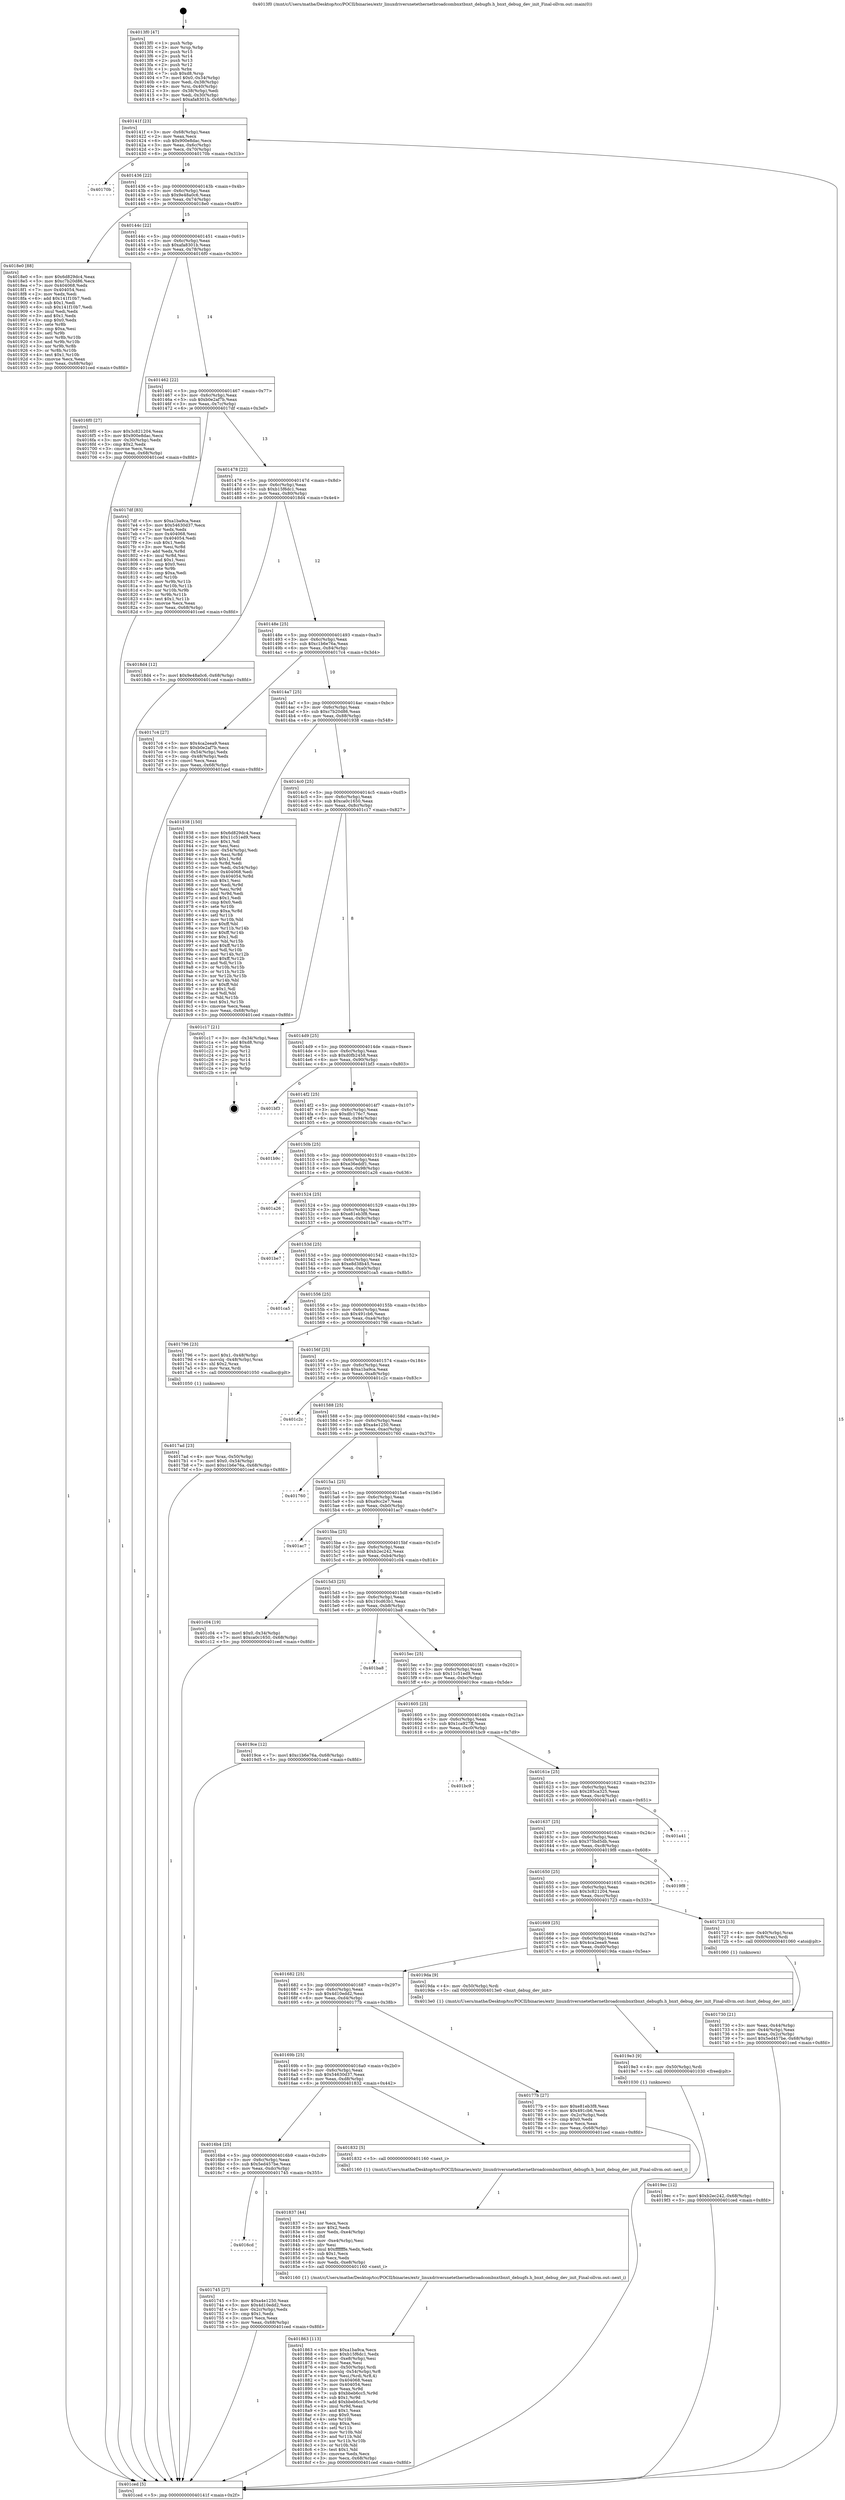 digraph "0x4013f0" {
  label = "0x4013f0 (/mnt/c/Users/mathe/Desktop/tcc/POCII/binaries/extr_linuxdriversnetethernetbroadcombnxtbnxt_debugfs.h_bnxt_debug_dev_init_Final-ollvm.out::main(0))"
  labelloc = "t"
  node[shape=record]

  Entry [label="",width=0.3,height=0.3,shape=circle,fillcolor=black,style=filled]
  "0x40141f" [label="{
     0x40141f [23]\l
     | [instrs]\l
     &nbsp;&nbsp;0x40141f \<+3\>: mov -0x68(%rbp),%eax\l
     &nbsp;&nbsp;0x401422 \<+2\>: mov %eax,%ecx\l
     &nbsp;&nbsp;0x401424 \<+6\>: sub $0x900e8dac,%ecx\l
     &nbsp;&nbsp;0x40142a \<+3\>: mov %eax,-0x6c(%rbp)\l
     &nbsp;&nbsp;0x40142d \<+3\>: mov %ecx,-0x70(%rbp)\l
     &nbsp;&nbsp;0x401430 \<+6\>: je 000000000040170b \<main+0x31b\>\l
  }"]
  "0x40170b" [label="{
     0x40170b\l
  }", style=dashed]
  "0x401436" [label="{
     0x401436 [22]\l
     | [instrs]\l
     &nbsp;&nbsp;0x401436 \<+5\>: jmp 000000000040143b \<main+0x4b\>\l
     &nbsp;&nbsp;0x40143b \<+3\>: mov -0x6c(%rbp),%eax\l
     &nbsp;&nbsp;0x40143e \<+5\>: sub $0x9e48a0c6,%eax\l
     &nbsp;&nbsp;0x401443 \<+3\>: mov %eax,-0x74(%rbp)\l
     &nbsp;&nbsp;0x401446 \<+6\>: je 00000000004018e0 \<main+0x4f0\>\l
  }"]
  Exit [label="",width=0.3,height=0.3,shape=circle,fillcolor=black,style=filled,peripheries=2]
  "0x4018e0" [label="{
     0x4018e0 [88]\l
     | [instrs]\l
     &nbsp;&nbsp;0x4018e0 \<+5\>: mov $0x6d829dc4,%eax\l
     &nbsp;&nbsp;0x4018e5 \<+5\>: mov $0xc7b20d86,%ecx\l
     &nbsp;&nbsp;0x4018ea \<+7\>: mov 0x404068,%edx\l
     &nbsp;&nbsp;0x4018f1 \<+7\>: mov 0x404054,%esi\l
     &nbsp;&nbsp;0x4018f8 \<+2\>: mov %edx,%edi\l
     &nbsp;&nbsp;0x4018fa \<+6\>: add $0x141f10b7,%edi\l
     &nbsp;&nbsp;0x401900 \<+3\>: sub $0x1,%edi\l
     &nbsp;&nbsp;0x401903 \<+6\>: sub $0x141f10b7,%edi\l
     &nbsp;&nbsp;0x401909 \<+3\>: imul %edi,%edx\l
     &nbsp;&nbsp;0x40190c \<+3\>: and $0x1,%edx\l
     &nbsp;&nbsp;0x40190f \<+3\>: cmp $0x0,%edx\l
     &nbsp;&nbsp;0x401912 \<+4\>: sete %r8b\l
     &nbsp;&nbsp;0x401916 \<+3\>: cmp $0xa,%esi\l
     &nbsp;&nbsp;0x401919 \<+4\>: setl %r9b\l
     &nbsp;&nbsp;0x40191d \<+3\>: mov %r8b,%r10b\l
     &nbsp;&nbsp;0x401920 \<+3\>: and %r9b,%r10b\l
     &nbsp;&nbsp;0x401923 \<+3\>: xor %r9b,%r8b\l
     &nbsp;&nbsp;0x401926 \<+3\>: or %r8b,%r10b\l
     &nbsp;&nbsp;0x401929 \<+4\>: test $0x1,%r10b\l
     &nbsp;&nbsp;0x40192d \<+3\>: cmovne %ecx,%eax\l
     &nbsp;&nbsp;0x401930 \<+3\>: mov %eax,-0x68(%rbp)\l
     &nbsp;&nbsp;0x401933 \<+5\>: jmp 0000000000401ced \<main+0x8fd\>\l
  }"]
  "0x40144c" [label="{
     0x40144c [22]\l
     | [instrs]\l
     &nbsp;&nbsp;0x40144c \<+5\>: jmp 0000000000401451 \<main+0x61\>\l
     &nbsp;&nbsp;0x401451 \<+3\>: mov -0x6c(%rbp),%eax\l
     &nbsp;&nbsp;0x401454 \<+5\>: sub $0xafa8301b,%eax\l
     &nbsp;&nbsp;0x401459 \<+3\>: mov %eax,-0x78(%rbp)\l
     &nbsp;&nbsp;0x40145c \<+6\>: je 00000000004016f0 \<main+0x300\>\l
  }"]
  "0x4019ec" [label="{
     0x4019ec [12]\l
     | [instrs]\l
     &nbsp;&nbsp;0x4019ec \<+7\>: movl $0xb2ec242,-0x68(%rbp)\l
     &nbsp;&nbsp;0x4019f3 \<+5\>: jmp 0000000000401ced \<main+0x8fd\>\l
  }"]
  "0x4016f0" [label="{
     0x4016f0 [27]\l
     | [instrs]\l
     &nbsp;&nbsp;0x4016f0 \<+5\>: mov $0x3c821204,%eax\l
     &nbsp;&nbsp;0x4016f5 \<+5\>: mov $0x900e8dac,%ecx\l
     &nbsp;&nbsp;0x4016fa \<+3\>: mov -0x30(%rbp),%edx\l
     &nbsp;&nbsp;0x4016fd \<+3\>: cmp $0x2,%edx\l
     &nbsp;&nbsp;0x401700 \<+3\>: cmovne %ecx,%eax\l
     &nbsp;&nbsp;0x401703 \<+3\>: mov %eax,-0x68(%rbp)\l
     &nbsp;&nbsp;0x401706 \<+5\>: jmp 0000000000401ced \<main+0x8fd\>\l
  }"]
  "0x401462" [label="{
     0x401462 [22]\l
     | [instrs]\l
     &nbsp;&nbsp;0x401462 \<+5\>: jmp 0000000000401467 \<main+0x77\>\l
     &nbsp;&nbsp;0x401467 \<+3\>: mov -0x6c(%rbp),%eax\l
     &nbsp;&nbsp;0x40146a \<+5\>: sub $0xb0e2af7b,%eax\l
     &nbsp;&nbsp;0x40146f \<+3\>: mov %eax,-0x7c(%rbp)\l
     &nbsp;&nbsp;0x401472 \<+6\>: je 00000000004017df \<main+0x3ef\>\l
  }"]
  "0x401ced" [label="{
     0x401ced [5]\l
     | [instrs]\l
     &nbsp;&nbsp;0x401ced \<+5\>: jmp 000000000040141f \<main+0x2f\>\l
  }"]
  "0x4013f0" [label="{
     0x4013f0 [47]\l
     | [instrs]\l
     &nbsp;&nbsp;0x4013f0 \<+1\>: push %rbp\l
     &nbsp;&nbsp;0x4013f1 \<+3\>: mov %rsp,%rbp\l
     &nbsp;&nbsp;0x4013f4 \<+2\>: push %r15\l
     &nbsp;&nbsp;0x4013f6 \<+2\>: push %r14\l
     &nbsp;&nbsp;0x4013f8 \<+2\>: push %r13\l
     &nbsp;&nbsp;0x4013fa \<+2\>: push %r12\l
     &nbsp;&nbsp;0x4013fc \<+1\>: push %rbx\l
     &nbsp;&nbsp;0x4013fd \<+7\>: sub $0xd8,%rsp\l
     &nbsp;&nbsp;0x401404 \<+7\>: movl $0x0,-0x34(%rbp)\l
     &nbsp;&nbsp;0x40140b \<+3\>: mov %edi,-0x38(%rbp)\l
     &nbsp;&nbsp;0x40140e \<+4\>: mov %rsi,-0x40(%rbp)\l
     &nbsp;&nbsp;0x401412 \<+3\>: mov -0x38(%rbp),%edi\l
     &nbsp;&nbsp;0x401415 \<+3\>: mov %edi,-0x30(%rbp)\l
     &nbsp;&nbsp;0x401418 \<+7\>: movl $0xafa8301b,-0x68(%rbp)\l
  }"]
  "0x4019e3" [label="{
     0x4019e3 [9]\l
     | [instrs]\l
     &nbsp;&nbsp;0x4019e3 \<+4\>: mov -0x50(%rbp),%rdi\l
     &nbsp;&nbsp;0x4019e7 \<+5\>: call 0000000000401030 \<free@plt\>\l
     | [calls]\l
     &nbsp;&nbsp;0x401030 \{1\} (unknown)\l
  }"]
  "0x4017df" [label="{
     0x4017df [83]\l
     | [instrs]\l
     &nbsp;&nbsp;0x4017df \<+5\>: mov $0xa1ba9ca,%eax\l
     &nbsp;&nbsp;0x4017e4 \<+5\>: mov $0x54630d37,%ecx\l
     &nbsp;&nbsp;0x4017e9 \<+2\>: xor %edx,%edx\l
     &nbsp;&nbsp;0x4017eb \<+7\>: mov 0x404068,%esi\l
     &nbsp;&nbsp;0x4017f2 \<+7\>: mov 0x404054,%edi\l
     &nbsp;&nbsp;0x4017f9 \<+3\>: sub $0x1,%edx\l
     &nbsp;&nbsp;0x4017fc \<+3\>: mov %esi,%r8d\l
     &nbsp;&nbsp;0x4017ff \<+3\>: add %edx,%r8d\l
     &nbsp;&nbsp;0x401802 \<+4\>: imul %r8d,%esi\l
     &nbsp;&nbsp;0x401806 \<+3\>: and $0x1,%esi\l
     &nbsp;&nbsp;0x401809 \<+3\>: cmp $0x0,%esi\l
     &nbsp;&nbsp;0x40180c \<+4\>: sete %r9b\l
     &nbsp;&nbsp;0x401810 \<+3\>: cmp $0xa,%edi\l
     &nbsp;&nbsp;0x401813 \<+4\>: setl %r10b\l
     &nbsp;&nbsp;0x401817 \<+3\>: mov %r9b,%r11b\l
     &nbsp;&nbsp;0x40181a \<+3\>: and %r10b,%r11b\l
     &nbsp;&nbsp;0x40181d \<+3\>: xor %r10b,%r9b\l
     &nbsp;&nbsp;0x401820 \<+3\>: or %r9b,%r11b\l
     &nbsp;&nbsp;0x401823 \<+4\>: test $0x1,%r11b\l
     &nbsp;&nbsp;0x401827 \<+3\>: cmovne %ecx,%eax\l
     &nbsp;&nbsp;0x40182a \<+3\>: mov %eax,-0x68(%rbp)\l
     &nbsp;&nbsp;0x40182d \<+5\>: jmp 0000000000401ced \<main+0x8fd\>\l
  }"]
  "0x401478" [label="{
     0x401478 [22]\l
     | [instrs]\l
     &nbsp;&nbsp;0x401478 \<+5\>: jmp 000000000040147d \<main+0x8d\>\l
     &nbsp;&nbsp;0x40147d \<+3\>: mov -0x6c(%rbp),%eax\l
     &nbsp;&nbsp;0x401480 \<+5\>: sub $0xb15f6dc1,%eax\l
     &nbsp;&nbsp;0x401485 \<+3\>: mov %eax,-0x80(%rbp)\l
     &nbsp;&nbsp;0x401488 \<+6\>: je 00000000004018d4 \<main+0x4e4\>\l
  }"]
  "0x401863" [label="{
     0x401863 [113]\l
     | [instrs]\l
     &nbsp;&nbsp;0x401863 \<+5\>: mov $0xa1ba9ca,%ecx\l
     &nbsp;&nbsp;0x401868 \<+5\>: mov $0xb15f6dc1,%edx\l
     &nbsp;&nbsp;0x40186d \<+6\>: mov -0xe8(%rbp),%esi\l
     &nbsp;&nbsp;0x401873 \<+3\>: imul %eax,%esi\l
     &nbsp;&nbsp;0x401876 \<+4\>: mov -0x50(%rbp),%rdi\l
     &nbsp;&nbsp;0x40187a \<+4\>: movslq -0x54(%rbp),%r8\l
     &nbsp;&nbsp;0x40187e \<+4\>: mov %esi,(%rdi,%r8,4)\l
     &nbsp;&nbsp;0x401882 \<+7\>: mov 0x404068,%eax\l
     &nbsp;&nbsp;0x401889 \<+7\>: mov 0x404054,%esi\l
     &nbsp;&nbsp;0x401890 \<+3\>: mov %eax,%r9d\l
     &nbsp;&nbsp;0x401893 \<+7\>: sub $0xbbeb6cc5,%r9d\l
     &nbsp;&nbsp;0x40189a \<+4\>: sub $0x1,%r9d\l
     &nbsp;&nbsp;0x40189e \<+7\>: add $0xbbeb6cc5,%r9d\l
     &nbsp;&nbsp;0x4018a5 \<+4\>: imul %r9d,%eax\l
     &nbsp;&nbsp;0x4018a9 \<+3\>: and $0x1,%eax\l
     &nbsp;&nbsp;0x4018ac \<+3\>: cmp $0x0,%eax\l
     &nbsp;&nbsp;0x4018af \<+4\>: sete %r10b\l
     &nbsp;&nbsp;0x4018b3 \<+3\>: cmp $0xa,%esi\l
     &nbsp;&nbsp;0x4018b6 \<+4\>: setl %r11b\l
     &nbsp;&nbsp;0x4018ba \<+3\>: mov %r10b,%bl\l
     &nbsp;&nbsp;0x4018bd \<+3\>: and %r11b,%bl\l
     &nbsp;&nbsp;0x4018c0 \<+3\>: xor %r11b,%r10b\l
     &nbsp;&nbsp;0x4018c3 \<+3\>: or %r10b,%bl\l
     &nbsp;&nbsp;0x4018c6 \<+3\>: test $0x1,%bl\l
     &nbsp;&nbsp;0x4018c9 \<+3\>: cmovne %edx,%ecx\l
     &nbsp;&nbsp;0x4018cc \<+3\>: mov %ecx,-0x68(%rbp)\l
     &nbsp;&nbsp;0x4018cf \<+5\>: jmp 0000000000401ced \<main+0x8fd\>\l
  }"]
  "0x4018d4" [label="{
     0x4018d4 [12]\l
     | [instrs]\l
     &nbsp;&nbsp;0x4018d4 \<+7\>: movl $0x9e48a0c6,-0x68(%rbp)\l
     &nbsp;&nbsp;0x4018db \<+5\>: jmp 0000000000401ced \<main+0x8fd\>\l
  }"]
  "0x40148e" [label="{
     0x40148e [25]\l
     | [instrs]\l
     &nbsp;&nbsp;0x40148e \<+5\>: jmp 0000000000401493 \<main+0xa3\>\l
     &nbsp;&nbsp;0x401493 \<+3\>: mov -0x6c(%rbp),%eax\l
     &nbsp;&nbsp;0x401496 \<+5\>: sub $0xc1b6e76a,%eax\l
     &nbsp;&nbsp;0x40149b \<+6\>: mov %eax,-0x84(%rbp)\l
     &nbsp;&nbsp;0x4014a1 \<+6\>: je 00000000004017c4 \<main+0x3d4\>\l
  }"]
  "0x401837" [label="{
     0x401837 [44]\l
     | [instrs]\l
     &nbsp;&nbsp;0x401837 \<+2\>: xor %ecx,%ecx\l
     &nbsp;&nbsp;0x401839 \<+5\>: mov $0x2,%edx\l
     &nbsp;&nbsp;0x40183e \<+6\>: mov %edx,-0xe4(%rbp)\l
     &nbsp;&nbsp;0x401844 \<+1\>: cltd\l
     &nbsp;&nbsp;0x401845 \<+6\>: mov -0xe4(%rbp),%esi\l
     &nbsp;&nbsp;0x40184b \<+2\>: idiv %esi\l
     &nbsp;&nbsp;0x40184d \<+6\>: imul $0xfffffffe,%edx,%edx\l
     &nbsp;&nbsp;0x401853 \<+3\>: sub $0x1,%ecx\l
     &nbsp;&nbsp;0x401856 \<+2\>: sub %ecx,%edx\l
     &nbsp;&nbsp;0x401858 \<+6\>: mov %edx,-0xe8(%rbp)\l
     &nbsp;&nbsp;0x40185e \<+5\>: call 0000000000401160 \<next_i\>\l
     | [calls]\l
     &nbsp;&nbsp;0x401160 \{1\} (/mnt/c/Users/mathe/Desktop/tcc/POCII/binaries/extr_linuxdriversnetethernetbroadcombnxtbnxt_debugfs.h_bnxt_debug_dev_init_Final-ollvm.out::next_i)\l
  }"]
  "0x4017c4" [label="{
     0x4017c4 [27]\l
     | [instrs]\l
     &nbsp;&nbsp;0x4017c4 \<+5\>: mov $0x4ca2eea9,%eax\l
     &nbsp;&nbsp;0x4017c9 \<+5\>: mov $0xb0e2af7b,%ecx\l
     &nbsp;&nbsp;0x4017ce \<+3\>: mov -0x54(%rbp),%edx\l
     &nbsp;&nbsp;0x4017d1 \<+3\>: cmp -0x48(%rbp),%edx\l
     &nbsp;&nbsp;0x4017d4 \<+3\>: cmovl %ecx,%eax\l
     &nbsp;&nbsp;0x4017d7 \<+3\>: mov %eax,-0x68(%rbp)\l
     &nbsp;&nbsp;0x4017da \<+5\>: jmp 0000000000401ced \<main+0x8fd\>\l
  }"]
  "0x4014a7" [label="{
     0x4014a7 [25]\l
     | [instrs]\l
     &nbsp;&nbsp;0x4014a7 \<+5\>: jmp 00000000004014ac \<main+0xbc\>\l
     &nbsp;&nbsp;0x4014ac \<+3\>: mov -0x6c(%rbp),%eax\l
     &nbsp;&nbsp;0x4014af \<+5\>: sub $0xc7b20d86,%eax\l
     &nbsp;&nbsp;0x4014b4 \<+6\>: mov %eax,-0x88(%rbp)\l
     &nbsp;&nbsp;0x4014ba \<+6\>: je 0000000000401938 \<main+0x548\>\l
  }"]
  "0x4017ad" [label="{
     0x4017ad [23]\l
     | [instrs]\l
     &nbsp;&nbsp;0x4017ad \<+4\>: mov %rax,-0x50(%rbp)\l
     &nbsp;&nbsp;0x4017b1 \<+7\>: movl $0x0,-0x54(%rbp)\l
     &nbsp;&nbsp;0x4017b8 \<+7\>: movl $0xc1b6e76a,-0x68(%rbp)\l
     &nbsp;&nbsp;0x4017bf \<+5\>: jmp 0000000000401ced \<main+0x8fd\>\l
  }"]
  "0x401938" [label="{
     0x401938 [150]\l
     | [instrs]\l
     &nbsp;&nbsp;0x401938 \<+5\>: mov $0x6d829dc4,%eax\l
     &nbsp;&nbsp;0x40193d \<+5\>: mov $0x11c51ed9,%ecx\l
     &nbsp;&nbsp;0x401942 \<+2\>: mov $0x1,%dl\l
     &nbsp;&nbsp;0x401944 \<+2\>: xor %esi,%esi\l
     &nbsp;&nbsp;0x401946 \<+3\>: mov -0x54(%rbp),%edi\l
     &nbsp;&nbsp;0x401949 \<+3\>: mov %esi,%r8d\l
     &nbsp;&nbsp;0x40194c \<+4\>: sub $0x1,%r8d\l
     &nbsp;&nbsp;0x401950 \<+3\>: sub %r8d,%edi\l
     &nbsp;&nbsp;0x401953 \<+3\>: mov %edi,-0x54(%rbp)\l
     &nbsp;&nbsp;0x401956 \<+7\>: mov 0x404068,%edi\l
     &nbsp;&nbsp;0x40195d \<+8\>: mov 0x404054,%r8d\l
     &nbsp;&nbsp;0x401965 \<+3\>: sub $0x1,%esi\l
     &nbsp;&nbsp;0x401968 \<+3\>: mov %edi,%r9d\l
     &nbsp;&nbsp;0x40196b \<+3\>: add %esi,%r9d\l
     &nbsp;&nbsp;0x40196e \<+4\>: imul %r9d,%edi\l
     &nbsp;&nbsp;0x401972 \<+3\>: and $0x1,%edi\l
     &nbsp;&nbsp;0x401975 \<+3\>: cmp $0x0,%edi\l
     &nbsp;&nbsp;0x401978 \<+4\>: sete %r10b\l
     &nbsp;&nbsp;0x40197c \<+4\>: cmp $0xa,%r8d\l
     &nbsp;&nbsp;0x401980 \<+4\>: setl %r11b\l
     &nbsp;&nbsp;0x401984 \<+3\>: mov %r10b,%bl\l
     &nbsp;&nbsp;0x401987 \<+3\>: xor $0xff,%bl\l
     &nbsp;&nbsp;0x40198a \<+3\>: mov %r11b,%r14b\l
     &nbsp;&nbsp;0x40198d \<+4\>: xor $0xff,%r14b\l
     &nbsp;&nbsp;0x401991 \<+3\>: xor $0x1,%dl\l
     &nbsp;&nbsp;0x401994 \<+3\>: mov %bl,%r15b\l
     &nbsp;&nbsp;0x401997 \<+4\>: and $0xff,%r15b\l
     &nbsp;&nbsp;0x40199b \<+3\>: and %dl,%r10b\l
     &nbsp;&nbsp;0x40199e \<+3\>: mov %r14b,%r12b\l
     &nbsp;&nbsp;0x4019a1 \<+4\>: and $0xff,%r12b\l
     &nbsp;&nbsp;0x4019a5 \<+3\>: and %dl,%r11b\l
     &nbsp;&nbsp;0x4019a8 \<+3\>: or %r10b,%r15b\l
     &nbsp;&nbsp;0x4019ab \<+3\>: or %r11b,%r12b\l
     &nbsp;&nbsp;0x4019ae \<+3\>: xor %r12b,%r15b\l
     &nbsp;&nbsp;0x4019b1 \<+3\>: or %r14b,%bl\l
     &nbsp;&nbsp;0x4019b4 \<+3\>: xor $0xff,%bl\l
     &nbsp;&nbsp;0x4019b7 \<+3\>: or $0x1,%dl\l
     &nbsp;&nbsp;0x4019ba \<+2\>: and %dl,%bl\l
     &nbsp;&nbsp;0x4019bc \<+3\>: or %bl,%r15b\l
     &nbsp;&nbsp;0x4019bf \<+4\>: test $0x1,%r15b\l
     &nbsp;&nbsp;0x4019c3 \<+3\>: cmovne %ecx,%eax\l
     &nbsp;&nbsp;0x4019c6 \<+3\>: mov %eax,-0x68(%rbp)\l
     &nbsp;&nbsp;0x4019c9 \<+5\>: jmp 0000000000401ced \<main+0x8fd\>\l
  }"]
  "0x4014c0" [label="{
     0x4014c0 [25]\l
     | [instrs]\l
     &nbsp;&nbsp;0x4014c0 \<+5\>: jmp 00000000004014c5 \<main+0xd5\>\l
     &nbsp;&nbsp;0x4014c5 \<+3\>: mov -0x6c(%rbp),%eax\l
     &nbsp;&nbsp;0x4014c8 \<+5\>: sub $0xca0c1650,%eax\l
     &nbsp;&nbsp;0x4014cd \<+6\>: mov %eax,-0x8c(%rbp)\l
     &nbsp;&nbsp;0x4014d3 \<+6\>: je 0000000000401c17 \<main+0x827\>\l
  }"]
  "0x4016cd" [label="{
     0x4016cd\l
  }", style=dashed]
  "0x401c17" [label="{
     0x401c17 [21]\l
     | [instrs]\l
     &nbsp;&nbsp;0x401c17 \<+3\>: mov -0x34(%rbp),%eax\l
     &nbsp;&nbsp;0x401c1a \<+7\>: add $0xd8,%rsp\l
     &nbsp;&nbsp;0x401c21 \<+1\>: pop %rbx\l
     &nbsp;&nbsp;0x401c22 \<+2\>: pop %r12\l
     &nbsp;&nbsp;0x401c24 \<+2\>: pop %r13\l
     &nbsp;&nbsp;0x401c26 \<+2\>: pop %r14\l
     &nbsp;&nbsp;0x401c28 \<+2\>: pop %r15\l
     &nbsp;&nbsp;0x401c2a \<+1\>: pop %rbp\l
     &nbsp;&nbsp;0x401c2b \<+1\>: ret\l
  }"]
  "0x4014d9" [label="{
     0x4014d9 [25]\l
     | [instrs]\l
     &nbsp;&nbsp;0x4014d9 \<+5\>: jmp 00000000004014de \<main+0xee\>\l
     &nbsp;&nbsp;0x4014de \<+3\>: mov -0x6c(%rbp),%eax\l
     &nbsp;&nbsp;0x4014e1 \<+5\>: sub $0xd0fb2458,%eax\l
     &nbsp;&nbsp;0x4014e6 \<+6\>: mov %eax,-0x90(%rbp)\l
     &nbsp;&nbsp;0x4014ec \<+6\>: je 0000000000401bf3 \<main+0x803\>\l
  }"]
  "0x401745" [label="{
     0x401745 [27]\l
     | [instrs]\l
     &nbsp;&nbsp;0x401745 \<+5\>: mov $0xa4e1250,%eax\l
     &nbsp;&nbsp;0x40174a \<+5\>: mov $0x4d10edd2,%ecx\l
     &nbsp;&nbsp;0x40174f \<+3\>: mov -0x2c(%rbp),%edx\l
     &nbsp;&nbsp;0x401752 \<+3\>: cmp $0x1,%edx\l
     &nbsp;&nbsp;0x401755 \<+3\>: cmovl %ecx,%eax\l
     &nbsp;&nbsp;0x401758 \<+3\>: mov %eax,-0x68(%rbp)\l
     &nbsp;&nbsp;0x40175b \<+5\>: jmp 0000000000401ced \<main+0x8fd\>\l
  }"]
  "0x401bf3" [label="{
     0x401bf3\l
  }", style=dashed]
  "0x4014f2" [label="{
     0x4014f2 [25]\l
     | [instrs]\l
     &nbsp;&nbsp;0x4014f2 \<+5\>: jmp 00000000004014f7 \<main+0x107\>\l
     &nbsp;&nbsp;0x4014f7 \<+3\>: mov -0x6c(%rbp),%eax\l
     &nbsp;&nbsp;0x4014fa \<+5\>: sub $0xdfc176c7,%eax\l
     &nbsp;&nbsp;0x4014ff \<+6\>: mov %eax,-0x94(%rbp)\l
     &nbsp;&nbsp;0x401505 \<+6\>: je 0000000000401b9c \<main+0x7ac\>\l
  }"]
  "0x4016b4" [label="{
     0x4016b4 [25]\l
     | [instrs]\l
     &nbsp;&nbsp;0x4016b4 \<+5\>: jmp 00000000004016b9 \<main+0x2c9\>\l
     &nbsp;&nbsp;0x4016b9 \<+3\>: mov -0x6c(%rbp),%eax\l
     &nbsp;&nbsp;0x4016bc \<+5\>: sub $0x5ed457be,%eax\l
     &nbsp;&nbsp;0x4016c1 \<+6\>: mov %eax,-0xdc(%rbp)\l
     &nbsp;&nbsp;0x4016c7 \<+6\>: je 0000000000401745 \<main+0x355\>\l
  }"]
  "0x401b9c" [label="{
     0x401b9c\l
  }", style=dashed]
  "0x40150b" [label="{
     0x40150b [25]\l
     | [instrs]\l
     &nbsp;&nbsp;0x40150b \<+5\>: jmp 0000000000401510 \<main+0x120\>\l
     &nbsp;&nbsp;0x401510 \<+3\>: mov -0x6c(%rbp),%eax\l
     &nbsp;&nbsp;0x401513 \<+5\>: sub $0xe36eddf1,%eax\l
     &nbsp;&nbsp;0x401518 \<+6\>: mov %eax,-0x98(%rbp)\l
     &nbsp;&nbsp;0x40151e \<+6\>: je 0000000000401a26 \<main+0x636\>\l
  }"]
  "0x401832" [label="{
     0x401832 [5]\l
     | [instrs]\l
     &nbsp;&nbsp;0x401832 \<+5\>: call 0000000000401160 \<next_i\>\l
     | [calls]\l
     &nbsp;&nbsp;0x401160 \{1\} (/mnt/c/Users/mathe/Desktop/tcc/POCII/binaries/extr_linuxdriversnetethernetbroadcombnxtbnxt_debugfs.h_bnxt_debug_dev_init_Final-ollvm.out::next_i)\l
  }"]
  "0x401a26" [label="{
     0x401a26\l
  }", style=dashed]
  "0x401524" [label="{
     0x401524 [25]\l
     | [instrs]\l
     &nbsp;&nbsp;0x401524 \<+5\>: jmp 0000000000401529 \<main+0x139\>\l
     &nbsp;&nbsp;0x401529 \<+3\>: mov -0x6c(%rbp),%eax\l
     &nbsp;&nbsp;0x40152c \<+5\>: sub $0xe81eb3f8,%eax\l
     &nbsp;&nbsp;0x401531 \<+6\>: mov %eax,-0x9c(%rbp)\l
     &nbsp;&nbsp;0x401537 \<+6\>: je 0000000000401be7 \<main+0x7f7\>\l
  }"]
  "0x40169b" [label="{
     0x40169b [25]\l
     | [instrs]\l
     &nbsp;&nbsp;0x40169b \<+5\>: jmp 00000000004016a0 \<main+0x2b0\>\l
     &nbsp;&nbsp;0x4016a0 \<+3\>: mov -0x6c(%rbp),%eax\l
     &nbsp;&nbsp;0x4016a3 \<+5\>: sub $0x54630d37,%eax\l
     &nbsp;&nbsp;0x4016a8 \<+6\>: mov %eax,-0xd8(%rbp)\l
     &nbsp;&nbsp;0x4016ae \<+6\>: je 0000000000401832 \<main+0x442\>\l
  }"]
  "0x401be7" [label="{
     0x401be7\l
  }", style=dashed]
  "0x40153d" [label="{
     0x40153d [25]\l
     | [instrs]\l
     &nbsp;&nbsp;0x40153d \<+5\>: jmp 0000000000401542 \<main+0x152\>\l
     &nbsp;&nbsp;0x401542 \<+3\>: mov -0x6c(%rbp),%eax\l
     &nbsp;&nbsp;0x401545 \<+5\>: sub $0xe8d38b45,%eax\l
     &nbsp;&nbsp;0x40154a \<+6\>: mov %eax,-0xa0(%rbp)\l
     &nbsp;&nbsp;0x401550 \<+6\>: je 0000000000401ca5 \<main+0x8b5\>\l
  }"]
  "0x40177b" [label="{
     0x40177b [27]\l
     | [instrs]\l
     &nbsp;&nbsp;0x40177b \<+5\>: mov $0xe81eb3f8,%eax\l
     &nbsp;&nbsp;0x401780 \<+5\>: mov $0x491cb6,%ecx\l
     &nbsp;&nbsp;0x401785 \<+3\>: mov -0x2c(%rbp),%edx\l
     &nbsp;&nbsp;0x401788 \<+3\>: cmp $0x0,%edx\l
     &nbsp;&nbsp;0x40178b \<+3\>: cmove %ecx,%eax\l
     &nbsp;&nbsp;0x40178e \<+3\>: mov %eax,-0x68(%rbp)\l
     &nbsp;&nbsp;0x401791 \<+5\>: jmp 0000000000401ced \<main+0x8fd\>\l
  }"]
  "0x401ca5" [label="{
     0x401ca5\l
  }", style=dashed]
  "0x401556" [label="{
     0x401556 [25]\l
     | [instrs]\l
     &nbsp;&nbsp;0x401556 \<+5\>: jmp 000000000040155b \<main+0x16b\>\l
     &nbsp;&nbsp;0x40155b \<+3\>: mov -0x6c(%rbp),%eax\l
     &nbsp;&nbsp;0x40155e \<+5\>: sub $0x491cb6,%eax\l
     &nbsp;&nbsp;0x401563 \<+6\>: mov %eax,-0xa4(%rbp)\l
     &nbsp;&nbsp;0x401569 \<+6\>: je 0000000000401796 \<main+0x3a6\>\l
  }"]
  "0x401682" [label="{
     0x401682 [25]\l
     | [instrs]\l
     &nbsp;&nbsp;0x401682 \<+5\>: jmp 0000000000401687 \<main+0x297\>\l
     &nbsp;&nbsp;0x401687 \<+3\>: mov -0x6c(%rbp),%eax\l
     &nbsp;&nbsp;0x40168a \<+5\>: sub $0x4d10edd2,%eax\l
     &nbsp;&nbsp;0x40168f \<+6\>: mov %eax,-0xd4(%rbp)\l
     &nbsp;&nbsp;0x401695 \<+6\>: je 000000000040177b \<main+0x38b\>\l
  }"]
  "0x401796" [label="{
     0x401796 [23]\l
     | [instrs]\l
     &nbsp;&nbsp;0x401796 \<+7\>: movl $0x1,-0x48(%rbp)\l
     &nbsp;&nbsp;0x40179d \<+4\>: movslq -0x48(%rbp),%rax\l
     &nbsp;&nbsp;0x4017a1 \<+4\>: shl $0x2,%rax\l
     &nbsp;&nbsp;0x4017a5 \<+3\>: mov %rax,%rdi\l
     &nbsp;&nbsp;0x4017a8 \<+5\>: call 0000000000401050 \<malloc@plt\>\l
     | [calls]\l
     &nbsp;&nbsp;0x401050 \{1\} (unknown)\l
  }"]
  "0x40156f" [label="{
     0x40156f [25]\l
     | [instrs]\l
     &nbsp;&nbsp;0x40156f \<+5\>: jmp 0000000000401574 \<main+0x184\>\l
     &nbsp;&nbsp;0x401574 \<+3\>: mov -0x6c(%rbp),%eax\l
     &nbsp;&nbsp;0x401577 \<+5\>: sub $0xa1ba9ca,%eax\l
     &nbsp;&nbsp;0x40157c \<+6\>: mov %eax,-0xa8(%rbp)\l
     &nbsp;&nbsp;0x401582 \<+6\>: je 0000000000401c2c \<main+0x83c\>\l
  }"]
  "0x4019da" [label="{
     0x4019da [9]\l
     | [instrs]\l
     &nbsp;&nbsp;0x4019da \<+4\>: mov -0x50(%rbp),%rdi\l
     &nbsp;&nbsp;0x4019de \<+5\>: call 00000000004013e0 \<bnxt_debug_dev_init\>\l
     | [calls]\l
     &nbsp;&nbsp;0x4013e0 \{1\} (/mnt/c/Users/mathe/Desktop/tcc/POCII/binaries/extr_linuxdriversnetethernetbroadcombnxtbnxt_debugfs.h_bnxt_debug_dev_init_Final-ollvm.out::bnxt_debug_dev_init)\l
  }"]
  "0x401c2c" [label="{
     0x401c2c\l
  }", style=dashed]
  "0x401588" [label="{
     0x401588 [25]\l
     | [instrs]\l
     &nbsp;&nbsp;0x401588 \<+5\>: jmp 000000000040158d \<main+0x19d\>\l
     &nbsp;&nbsp;0x40158d \<+3\>: mov -0x6c(%rbp),%eax\l
     &nbsp;&nbsp;0x401590 \<+5\>: sub $0xa4e1250,%eax\l
     &nbsp;&nbsp;0x401595 \<+6\>: mov %eax,-0xac(%rbp)\l
     &nbsp;&nbsp;0x40159b \<+6\>: je 0000000000401760 \<main+0x370\>\l
  }"]
  "0x401730" [label="{
     0x401730 [21]\l
     | [instrs]\l
     &nbsp;&nbsp;0x401730 \<+3\>: mov %eax,-0x44(%rbp)\l
     &nbsp;&nbsp;0x401733 \<+3\>: mov -0x44(%rbp),%eax\l
     &nbsp;&nbsp;0x401736 \<+3\>: mov %eax,-0x2c(%rbp)\l
     &nbsp;&nbsp;0x401739 \<+7\>: movl $0x5ed457be,-0x68(%rbp)\l
     &nbsp;&nbsp;0x401740 \<+5\>: jmp 0000000000401ced \<main+0x8fd\>\l
  }"]
  "0x401760" [label="{
     0x401760\l
  }", style=dashed]
  "0x4015a1" [label="{
     0x4015a1 [25]\l
     | [instrs]\l
     &nbsp;&nbsp;0x4015a1 \<+5\>: jmp 00000000004015a6 \<main+0x1b6\>\l
     &nbsp;&nbsp;0x4015a6 \<+3\>: mov -0x6c(%rbp),%eax\l
     &nbsp;&nbsp;0x4015a9 \<+5\>: sub $0xa9cc2e7,%eax\l
     &nbsp;&nbsp;0x4015ae \<+6\>: mov %eax,-0xb0(%rbp)\l
     &nbsp;&nbsp;0x4015b4 \<+6\>: je 0000000000401ac7 \<main+0x6d7\>\l
  }"]
  "0x401669" [label="{
     0x401669 [25]\l
     | [instrs]\l
     &nbsp;&nbsp;0x401669 \<+5\>: jmp 000000000040166e \<main+0x27e\>\l
     &nbsp;&nbsp;0x40166e \<+3\>: mov -0x6c(%rbp),%eax\l
     &nbsp;&nbsp;0x401671 \<+5\>: sub $0x4ca2eea9,%eax\l
     &nbsp;&nbsp;0x401676 \<+6\>: mov %eax,-0xd0(%rbp)\l
     &nbsp;&nbsp;0x40167c \<+6\>: je 00000000004019da \<main+0x5ea\>\l
  }"]
  "0x401ac7" [label="{
     0x401ac7\l
  }", style=dashed]
  "0x4015ba" [label="{
     0x4015ba [25]\l
     | [instrs]\l
     &nbsp;&nbsp;0x4015ba \<+5\>: jmp 00000000004015bf \<main+0x1cf\>\l
     &nbsp;&nbsp;0x4015bf \<+3\>: mov -0x6c(%rbp),%eax\l
     &nbsp;&nbsp;0x4015c2 \<+5\>: sub $0xb2ec242,%eax\l
     &nbsp;&nbsp;0x4015c7 \<+6\>: mov %eax,-0xb4(%rbp)\l
     &nbsp;&nbsp;0x4015cd \<+6\>: je 0000000000401c04 \<main+0x814\>\l
  }"]
  "0x401723" [label="{
     0x401723 [13]\l
     | [instrs]\l
     &nbsp;&nbsp;0x401723 \<+4\>: mov -0x40(%rbp),%rax\l
     &nbsp;&nbsp;0x401727 \<+4\>: mov 0x8(%rax),%rdi\l
     &nbsp;&nbsp;0x40172b \<+5\>: call 0000000000401060 \<atoi@plt\>\l
     | [calls]\l
     &nbsp;&nbsp;0x401060 \{1\} (unknown)\l
  }"]
  "0x401c04" [label="{
     0x401c04 [19]\l
     | [instrs]\l
     &nbsp;&nbsp;0x401c04 \<+7\>: movl $0x0,-0x34(%rbp)\l
     &nbsp;&nbsp;0x401c0b \<+7\>: movl $0xca0c1650,-0x68(%rbp)\l
     &nbsp;&nbsp;0x401c12 \<+5\>: jmp 0000000000401ced \<main+0x8fd\>\l
  }"]
  "0x4015d3" [label="{
     0x4015d3 [25]\l
     | [instrs]\l
     &nbsp;&nbsp;0x4015d3 \<+5\>: jmp 00000000004015d8 \<main+0x1e8\>\l
     &nbsp;&nbsp;0x4015d8 \<+3\>: mov -0x6c(%rbp),%eax\l
     &nbsp;&nbsp;0x4015db \<+5\>: sub $0x10cd63b1,%eax\l
     &nbsp;&nbsp;0x4015e0 \<+6\>: mov %eax,-0xb8(%rbp)\l
     &nbsp;&nbsp;0x4015e6 \<+6\>: je 0000000000401ba8 \<main+0x7b8\>\l
  }"]
  "0x401650" [label="{
     0x401650 [25]\l
     | [instrs]\l
     &nbsp;&nbsp;0x401650 \<+5\>: jmp 0000000000401655 \<main+0x265\>\l
     &nbsp;&nbsp;0x401655 \<+3\>: mov -0x6c(%rbp),%eax\l
     &nbsp;&nbsp;0x401658 \<+5\>: sub $0x3c821204,%eax\l
     &nbsp;&nbsp;0x40165d \<+6\>: mov %eax,-0xcc(%rbp)\l
     &nbsp;&nbsp;0x401663 \<+6\>: je 0000000000401723 \<main+0x333\>\l
  }"]
  "0x401ba8" [label="{
     0x401ba8\l
  }", style=dashed]
  "0x4015ec" [label="{
     0x4015ec [25]\l
     | [instrs]\l
     &nbsp;&nbsp;0x4015ec \<+5\>: jmp 00000000004015f1 \<main+0x201\>\l
     &nbsp;&nbsp;0x4015f1 \<+3\>: mov -0x6c(%rbp),%eax\l
     &nbsp;&nbsp;0x4015f4 \<+5\>: sub $0x11c51ed9,%eax\l
     &nbsp;&nbsp;0x4015f9 \<+6\>: mov %eax,-0xbc(%rbp)\l
     &nbsp;&nbsp;0x4015ff \<+6\>: je 00000000004019ce \<main+0x5de\>\l
  }"]
  "0x4019f8" [label="{
     0x4019f8\l
  }", style=dashed]
  "0x4019ce" [label="{
     0x4019ce [12]\l
     | [instrs]\l
     &nbsp;&nbsp;0x4019ce \<+7\>: movl $0xc1b6e76a,-0x68(%rbp)\l
     &nbsp;&nbsp;0x4019d5 \<+5\>: jmp 0000000000401ced \<main+0x8fd\>\l
  }"]
  "0x401605" [label="{
     0x401605 [25]\l
     | [instrs]\l
     &nbsp;&nbsp;0x401605 \<+5\>: jmp 000000000040160a \<main+0x21a\>\l
     &nbsp;&nbsp;0x40160a \<+3\>: mov -0x6c(%rbp),%eax\l
     &nbsp;&nbsp;0x40160d \<+5\>: sub $0x1ca927ff,%eax\l
     &nbsp;&nbsp;0x401612 \<+6\>: mov %eax,-0xc0(%rbp)\l
     &nbsp;&nbsp;0x401618 \<+6\>: je 0000000000401bc9 \<main+0x7d9\>\l
  }"]
  "0x401637" [label="{
     0x401637 [25]\l
     | [instrs]\l
     &nbsp;&nbsp;0x401637 \<+5\>: jmp 000000000040163c \<main+0x24c\>\l
     &nbsp;&nbsp;0x40163c \<+3\>: mov -0x6c(%rbp),%eax\l
     &nbsp;&nbsp;0x40163f \<+5\>: sub $0x375bd5db,%eax\l
     &nbsp;&nbsp;0x401644 \<+6\>: mov %eax,-0xc8(%rbp)\l
     &nbsp;&nbsp;0x40164a \<+6\>: je 00000000004019f8 \<main+0x608\>\l
  }"]
  "0x401bc9" [label="{
     0x401bc9\l
  }", style=dashed]
  "0x40161e" [label="{
     0x40161e [25]\l
     | [instrs]\l
     &nbsp;&nbsp;0x40161e \<+5\>: jmp 0000000000401623 \<main+0x233\>\l
     &nbsp;&nbsp;0x401623 \<+3\>: mov -0x6c(%rbp),%eax\l
     &nbsp;&nbsp;0x401626 \<+5\>: sub $0x285ca325,%eax\l
     &nbsp;&nbsp;0x40162b \<+6\>: mov %eax,-0xc4(%rbp)\l
     &nbsp;&nbsp;0x401631 \<+6\>: je 0000000000401a41 \<main+0x651\>\l
  }"]
  "0x401a41" [label="{
     0x401a41\l
  }", style=dashed]
  Entry -> "0x4013f0" [label=" 1"]
  "0x40141f" -> "0x40170b" [label=" 0"]
  "0x40141f" -> "0x401436" [label=" 16"]
  "0x401c17" -> Exit [label=" 1"]
  "0x401436" -> "0x4018e0" [label=" 1"]
  "0x401436" -> "0x40144c" [label=" 15"]
  "0x401c04" -> "0x401ced" [label=" 1"]
  "0x40144c" -> "0x4016f0" [label=" 1"]
  "0x40144c" -> "0x401462" [label=" 14"]
  "0x4016f0" -> "0x401ced" [label=" 1"]
  "0x4013f0" -> "0x40141f" [label=" 1"]
  "0x401ced" -> "0x40141f" [label=" 15"]
  "0x4019ec" -> "0x401ced" [label=" 1"]
  "0x401462" -> "0x4017df" [label=" 1"]
  "0x401462" -> "0x401478" [label=" 13"]
  "0x4019e3" -> "0x4019ec" [label=" 1"]
  "0x401478" -> "0x4018d4" [label=" 1"]
  "0x401478" -> "0x40148e" [label=" 12"]
  "0x4019da" -> "0x4019e3" [label=" 1"]
  "0x40148e" -> "0x4017c4" [label=" 2"]
  "0x40148e" -> "0x4014a7" [label=" 10"]
  "0x4019ce" -> "0x401ced" [label=" 1"]
  "0x4014a7" -> "0x401938" [label=" 1"]
  "0x4014a7" -> "0x4014c0" [label=" 9"]
  "0x401938" -> "0x401ced" [label=" 1"]
  "0x4014c0" -> "0x401c17" [label=" 1"]
  "0x4014c0" -> "0x4014d9" [label=" 8"]
  "0x4018e0" -> "0x401ced" [label=" 1"]
  "0x4014d9" -> "0x401bf3" [label=" 0"]
  "0x4014d9" -> "0x4014f2" [label=" 8"]
  "0x4018d4" -> "0x401ced" [label=" 1"]
  "0x4014f2" -> "0x401b9c" [label=" 0"]
  "0x4014f2" -> "0x40150b" [label=" 8"]
  "0x401837" -> "0x401863" [label=" 1"]
  "0x40150b" -> "0x401a26" [label=" 0"]
  "0x40150b" -> "0x401524" [label=" 8"]
  "0x401832" -> "0x401837" [label=" 1"]
  "0x401524" -> "0x401be7" [label=" 0"]
  "0x401524" -> "0x40153d" [label=" 8"]
  "0x4017c4" -> "0x401ced" [label=" 2"]
  "0x40153d" -> "0x401ca5" [label=" 0"]
  "0x40153d" -> "0x401556" [label=" 8"]
  "0x4017ad" -> "0x401ced" [label=" 1"]
  "0x401556" -> "0x401796" [label=" 1"]
  "0x401556" -> "0x40156f" [label=" 7"]
  "0x40177b" -> "0x401ced" [label=" 1"]
  "0x40156f" -> "0x401c2c" [label=" 0"]
  "0x40156f" -> "0x401588" [label=" 7"]
  "0x401745" -> "0x401ced" [label=" 1"]
  "0x401588" -> "0x401760" [label=" 0"]
  "0x401588" -> "0x4015a1" [label=" 7"]
  "0x4016b4" -> "0x401745" [label=" 1"]
  "0x4015a1" -> "0x401ac7" [label=" 0"]
  "0x4015a1" -> "0x4015ba" [label=" 7"]
  "0x401863" -> "0x401ced" [label=" 1"]
  "0x4015ba" -> "0x401c04" [label=" 1"]
  "0x4015ba" -> "0x4015d3" [label=" 6"]
  "0x40169b" -> "0x4016b4" [label=" 1"]
  "0x4015d3" -> "0x401ba8" [label=" 0"]
  "0x4015d3" -> "0x4015ec" [label=" 6"]
  "0x4017df" -> "0x401ced" [label=" 1"]
  "0x4015ec" -> "0x4019ce" [label=" 1"]
  "0x4015ec" -> "0x401605" [label=" 5"]
  "0x401682" -> "0x40169b" [label=" 2"]
  "0x401605" -> "0x401bc9" [label=" 0"]
  "0x401605" -> "0x40161e" [label=" 5"]
  "0x401796" -> "0x4017ad" [label=" 1"]
  "0x40161e" -> "0x401a41" [label=" 0"]
  "0x40161e" -> "0x401637" [label=" 5"]
  "0x401682" -> "0x40177b" [label=" 1"]
  "0x401637" -> "0x4019f8" [label=" 0"]
  "0x401637" -> "0x401650" [label=" 5"]
  "0x40169b" -> "0x401832" [label=" 1"]
  "0x401650" -> "0x401723" [label=" 1"]
  "0x401650" -> "0x401669" [label=" 4"]
  "0x401723" -> "0x401730" [label=" 1"]
  "0x401730" -> "0x401ced" [label=" 1"]
  "0x4016b4" -> "0x4016cd" [label=" 0"]
  "0x401669" -> "0x4019da" [label=" 1"]
  "0x401669" -> "0x401682" [label=" 3"]
}

